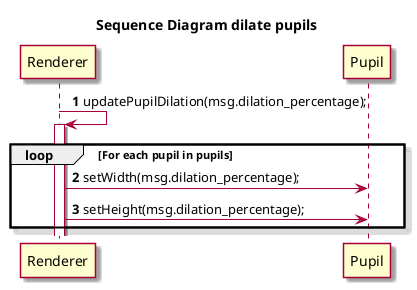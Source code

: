 @startuml Sequence_Diagram_pupil_dialation

title Sequence Diagram dilate pupils

skin rose

autonumber

participant "Renderer" as Renderer

Renderer -> Renderer: updatePupilDilation(msg.dilation_percentage);
activate Renderer
loop For each pupil in pupils
    Renderer -> Pupil: setWidth(msg.dilation_percentage);
    Renderer -> Pupil: setHeight(msg.dilation_percentage);
end
@enduml